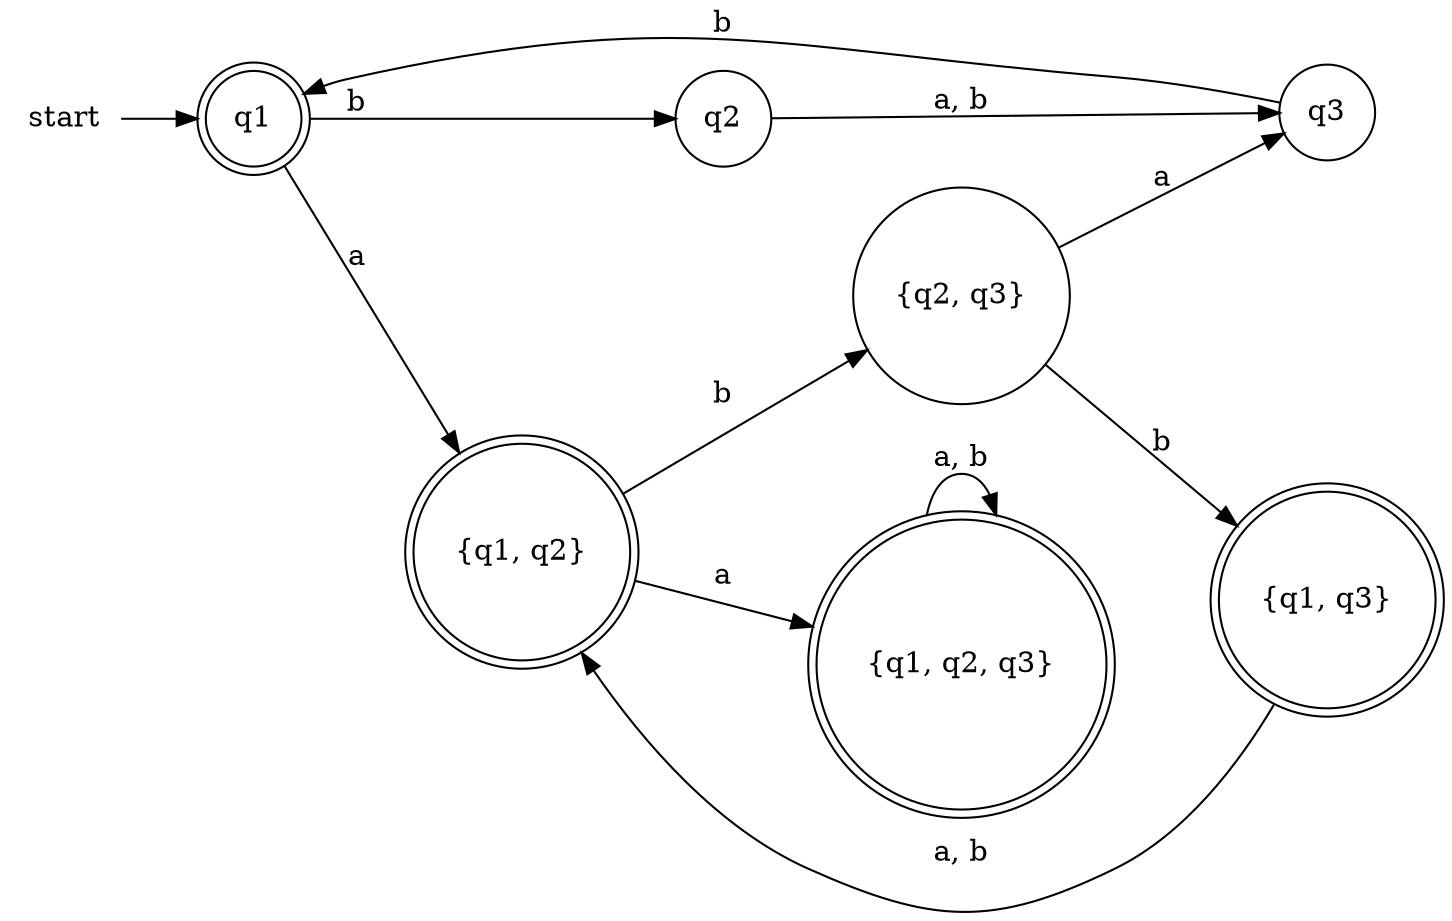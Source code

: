 digraph G{
  rankdir = LR;
  node [shape = none]; start;
  node [shape = circle]; q2 "{q2, q3}" q3;
  node [shape = doublecircle];  q1 "{q1, q2}" "{q1, q2, q3}" "{q1, q3}";
  start -> q1;
  q1 -> "{q1, q2}" [label = "a"];
  q1 -> q2 [label = "b"];
  "{q1, q2}" -> "{q1, q2, q3}" [label = "a"];
  "{q1, q2}" -> "{q2, q3}" [label = "b"];
  q2 -> q3 [label = "a, b"];
  "{q1, q2, q3}" -> "{q1, q2, q3}" [label = "a, b"];
  "{q2, q3}" -> q3 [label = "a"];
  "{q2, q3}" -> "{q1, q3}" [label = "b"];
  q3 -> q1 [label = "b"];
  "{q1, q3}" -> "{q1, q2}" [label = "a, b"];
}
